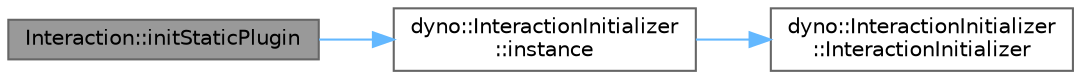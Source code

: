 digraph "Interaction::initStaticPlugin"
{
 // LATEX_PDF_SIZE
  bgcolor="transparent";
  edge [fontname=Helvetica,fontsize=10,labelfontname=Helvetica,labelfontsize=10];
  node [fontname=Helvetica,fontsize=10,shape=box,height=0.2,width=0.4];
  rankdir="LR";
  Node1 [id="Node000001",label="Interaction::initStaticPlugin",height=0.2,width=0.4,color="gray40", fillcolor="grey60", style="filled", fontcolor="black",tooltip=" "];
  Node1 -> Node2 [id="edge1_Node000001_Node000002",color="steelblue1",style="solid",tooltip=" "];
  Node2 [id="Node000002",label="dyno::InteractionInitializer\l::instance",height=0.2,width=0.4,color="grey40", fillcolor="white", style="filled",URL="$classdyno_1_1_interaction_initializer.html#a870c05198e3a26b91cb26e9790192c62",tooltip=" "];
  Node2 -> Node3 [id="edge2_Node000002_Node000003",color="steelblue1",style="solid",tooltip=" "];
  Node3 [id="Node000003",label="dyno::InteractionInitializer\l::InteractionInitializer",height=0.2,width=0.4,color="grey40", fillcolor="white", style="filled",URL="$classdyno_1_1_interaction_initializer.html#a448c3fa84d153543a50539895d4a01f8",tooltip=" "];
}
